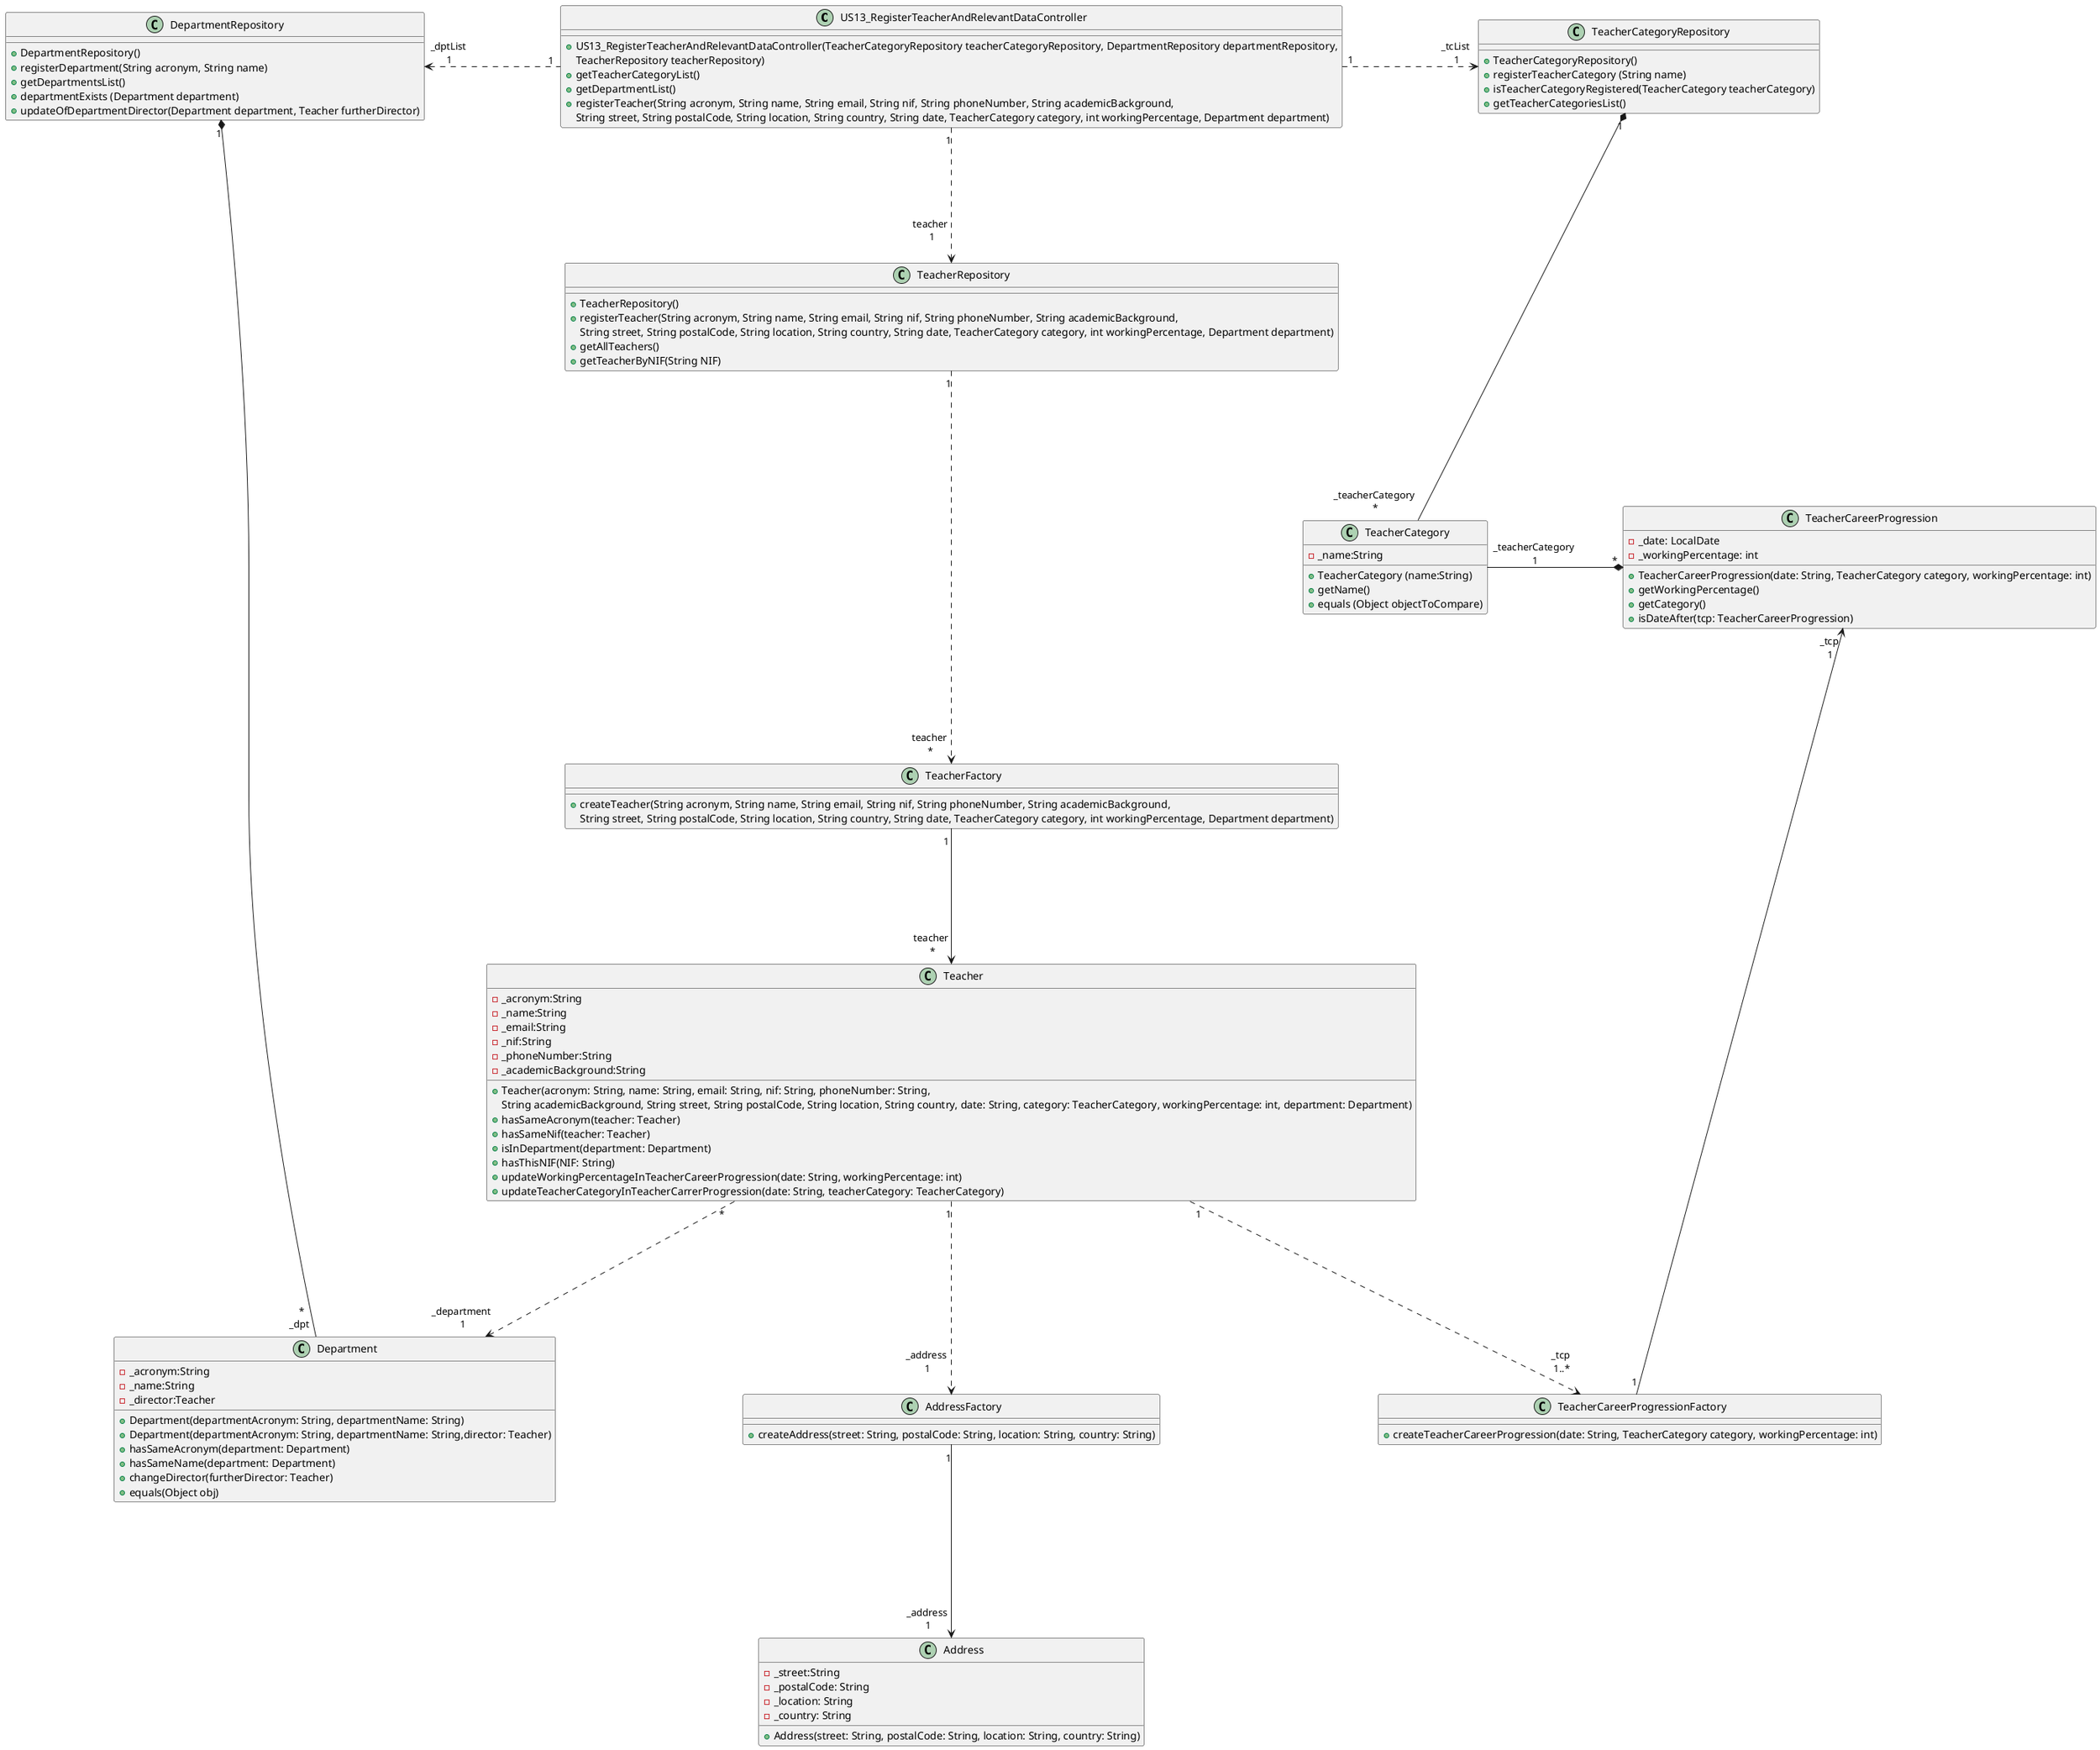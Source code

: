 @startuml
'https://plantuml.com/class-diagram

top to bottom direction

skinparam ranksep 180
skinparam nodesep 180

class US13_RegisterTeacherAndRelevantDataController {
+US13_RegisterTeacherAndRelevantDataController(TeacherCategoryRepository teacherCategoryRepository, DepartmentRepository departmentRepository,
TeacherRepository teacherRepository)
+getTeacherCategoryList()
+getDepartmentList()
+registerTeacher(String acronym, String name, String email, String nif, String phoneNumber, String academicBackground,
String street, String postalCode, String location, String country, String date, TeacherCategory category, int workingPercentage, Department department)
}

class TeacherCategoryRepository {
+TeacherCategoryRepository()
+registerTeacherCategory (String name)
+isTeacherCategoryRegistered(TeacherCategory teacherCategory)
+getTeacherCategoriesList()
}

class DepartmentRepository {
+DepartmentRepository()
+registerDepartment(String acronym, String name)
+getDepartmentsList()
+departmentExists (Department department)
+updateOfDepartmentDirector(Department department, Teacher furtherDirector)
}

class TeacherRepository {
+TeacherRepository()
+registerTeacher(String acronym, String name, String email, String nif, String phoneNumber, String academicBackground,
String street, String postalCode, String location, String country, String date, TeacherCategory category, int workingPercentage, Department department)
+getAllTeachers()
+getTeacherByNIF(String NIF)
}

class TeacherFactory {
+createTeacher(String acronym, String name, String email, String nif, String phoneNumber, String academicBackground,
               String street, String postalCode, String location, String country, String date, TeacherCategory category, int workingPercentage, Department department)
}

class Teacher {
-_acronym:String
 -_name:String
 -_email:String
 -_nif:String
 -_phoneNumber:String
 -_academicBackground:String
 +Teacher(acronym: String, name: String, email: String, nif: String, phoneNumber: String,
 String academicBackground, String street, String postalCode, String location, String country, date: String, category: TeacherCategory, workingPercentage: int, department: Department)
 +hasSameAcronym(teacher: Teacher)
 +hasSameNif(teacher: Teacher)
 +isInDepartment(department: Department)
 +hasThisNIF(NIF: String)
 +updateWorkingPercentageInTeacherCareerProgression(date: String, workingPercentage: int)
 +updateTeacherCategoryInTeacherCarrerProgression(date: String, teacherCategory: TeacherCategory)
}

class AddressFactory {
+createAddress(street: String, postalCode: String, location: String, country: String)
}

class Address {
-_street:String
 -_postalCode: String
 -_location: String
 -_country: String
 +Address(street: String, postalCode: String, location: String, country: String)
}

class TeacherCareerProgressionFactory {
+createTeacherCareerProgression(date: String, TeacherCategory category, workingPercentage: int)
}

class TeacherCareerProgression {
-_date: LocalDate
-_workingPercentage: int
+TeacherCareerProgression(date: String, TeacherCategory category, workingPercentage: int)
+getWorkingPercentage()
+getCategory()
+isDateAfter(tcp: TeacherCareerProgression)
}

class TeacherCategory {
-_name:String
+ TeacherCategory (name:String)
+getName()
+equals (Object objectToCompare)
}

class Department {
-_acronym:String
-_name:String
-_director:Teacher
+Department(departmentAcronym: String, departmentName: String)
+Department(departmentAcronym: String, departmentName: String,director: Teacher)
+hasSameAcronym(department: Department)
+hasSameName(department: Department)
+changeDirector(furtherDirector: Teacher)
+equals(Object obj)
}

US13_RegisterTeacherAndRelevantDataController "\n1" .r.> "_tcList \n1"TeacherCategoryRepository
US13_RegisterTeacherAndRelevantDataController "1" .l.> "_dptList \n1"DepartmentRepository
US13_RegisterTeacherAndRelevantDataController "1" .d.> "teacher \n1\n"TeacherRepository

TeacherCategoryRepository " 1" *-d- "_teacherCategory \n*" TeacherCategory
TeacherCareerProgression "\n*" *-l- "_teacherCategory \n1"TeacherCategory

TeacherRepository "1" ..d.> "teacher \n*"TeacherFactory
TeacherFactory "1 " -d-> "teacher \n*"Teacher

Teacher "1" .d.> "_address \n1\n" AddressFactory
AddressFactory "1" -d-> "_address \n1" Address

Teacher "1" ..> "_tcp \n1..*\n" TeacherCareerProgressionFactory
TeacherCareerProgressionFactory "\n1" -u-> "_tcp \n1" TeacherCareerProgression

DepartmentRepository "1" *-d- "*\n_dpt  " Department
Teacher "*" ..> "_department \n1" Department


@enduml